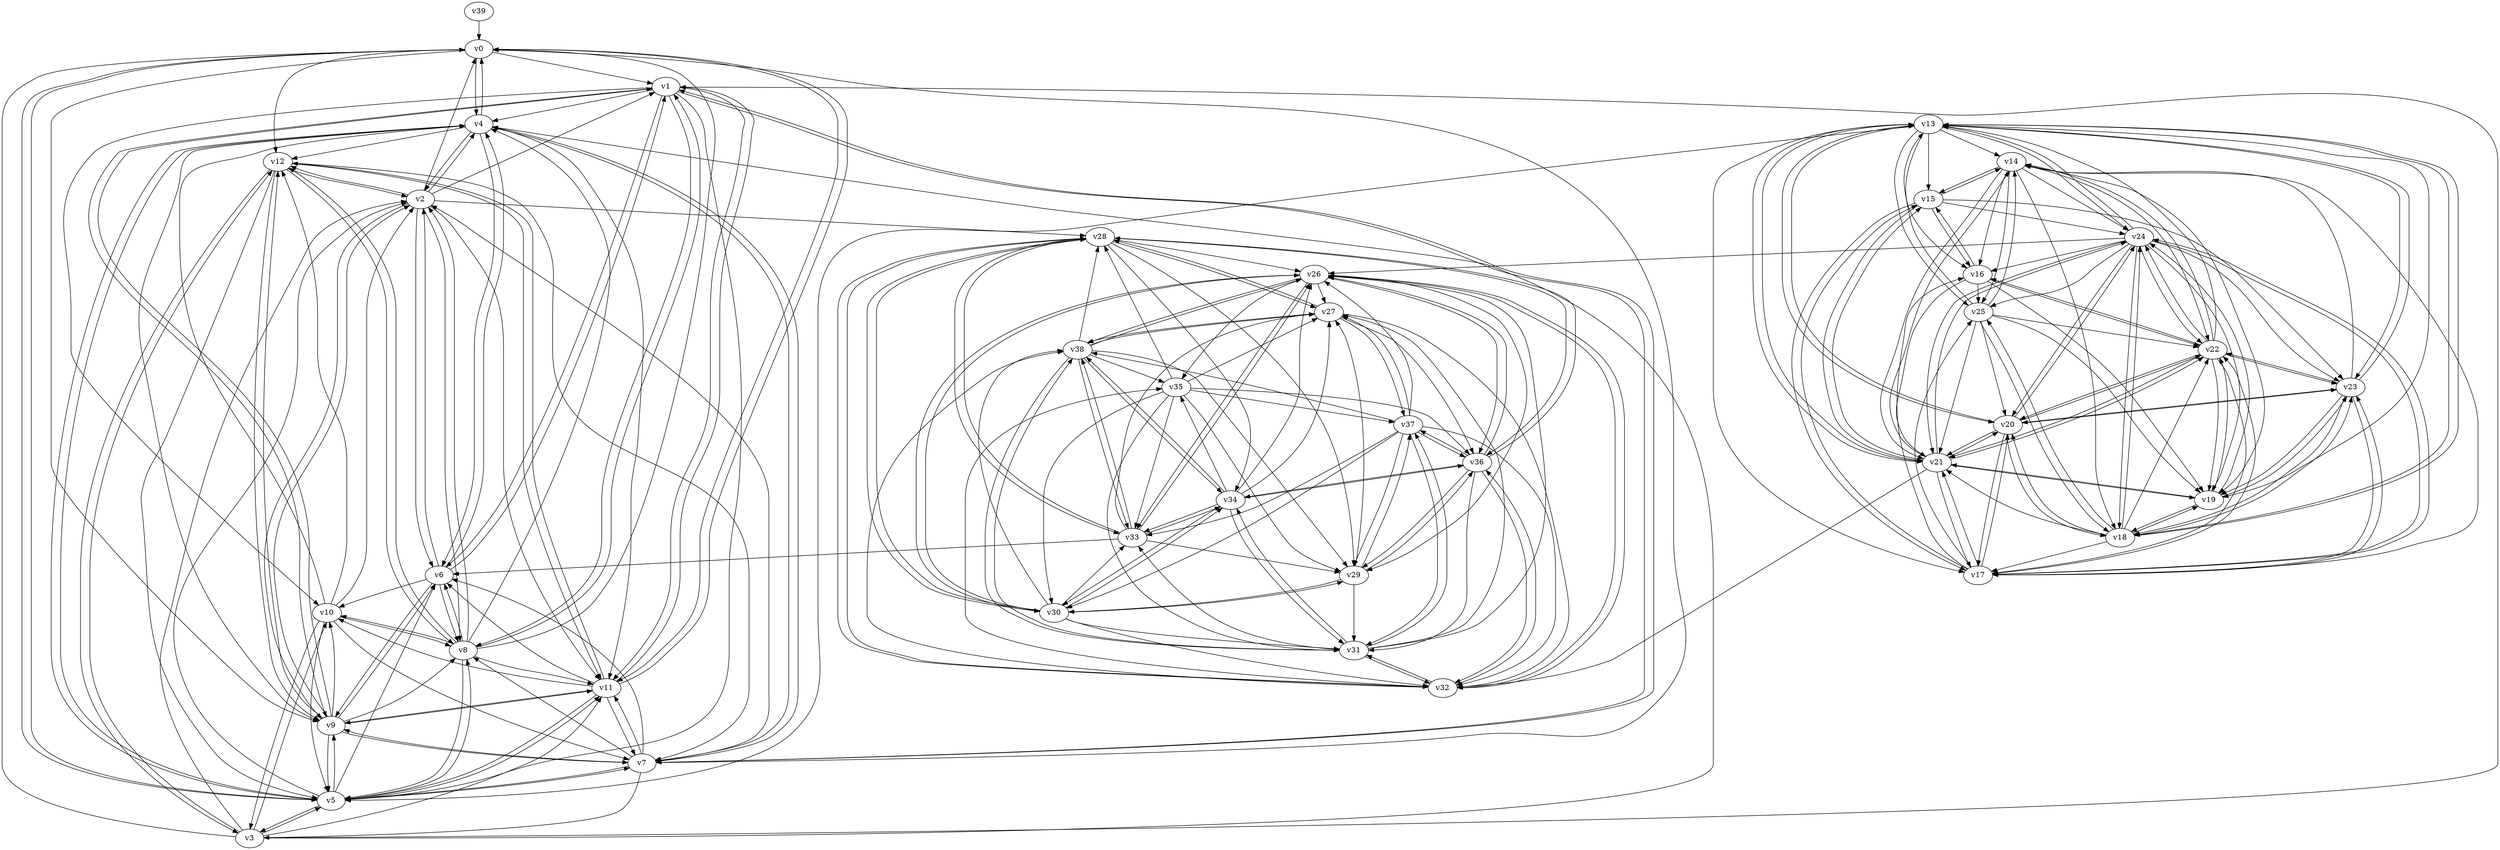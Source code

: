 digraph buchi_test050 {
    v0 [name="v0", player=0, priority=0];
    v1 [name="v1", player=1, priority=1];
    v2 [name="v2", player=1, priority=0];
    v3 [name="v3", player=1, priority=0];
    v4 [name="v4", player=0, priority=0];
    v5 [name="v5", player=0, priority=1];
    v6 [name="v6", player=1, priority=1];
    v7 [name="v7", player=0, priority=1];
    v8 [name="v8", player=0, priority=1];
    v9 [name="v9", player=1, priority=1];
    v10 [name="v10", player=0, priority=0];
    v11 [name="v11", player=0, priority=1];
    v12 [name="v12", player=1, priority=1];
    v13 [name="v13", player=0, priority=1];
    v14 [name="v14", player=1, priority=0];
    v15 [name="v15", player=1, priority=1];
    v16 [name="v16", player=0, priority=0];
    v17 [name="v17", player=1, priority=0];
    v18 [name="v18", player=1, priority=0];
    v19 [name="v19", player=1, priority=1];
    v20 [name="v20", player=1, priority=1];
    v21 [name="v21", player=1, priority=1];
    v22 [name="v22", player=1, priority=1];
    v23 [name="v23", player=1, priority=1];
    v24 [name="v24", player=1, priority=1];
    v25 [name="v25", player=0, priority=0];
    v26 [name="v26", player=0, priority=0];
    v27 [name="v27", player=0, priority=1];
    v28 [name="v28", player=0, priority=1];
    v29 [name="v29", player=0, priority=0];
    v30 [name="v30", player=1, priority=0];
    v31 [name="v31", player=0, priority=0];
    v32 [name="v32", player=0, priority=1];
    v33 [name="v33", player=0, priority=1];
    v34 [name="v34", player=1, priority=0];
    v35 [name="v35", player=0, priority=0];
    v36 [name="v36", player=1, priority=0];
    v37 [name="v37", player=1, priority=1];
    v38 [name="v38", player=0, priority=0];
    v39 [name="v39", player=1, priority=1];
    v15 -> v21;
    v4 -> v0;
    v18 -> v17;
    v26 -> v30;
    v35 -> v33;
    v8 -> v0;
    v22 -> v17;
    v9 -> v8;
    v0 -> v5;
    v11 -> v5;
    v14 -> v22;
    v17 -> v21;
    v19 -> v18;
    v31 -> v38;
    v2 -> v11;
    v28 -> v30;
    v33 -> v27;
    v37 -> v33;
    v6 -> v2;
    v7 -> v1;
    v13 -> v17;
    v15 -> v14;
    v24 -> v17;
    v33 -> v29;
    v24 -> v26;
    v15 -> v23;
    v16 -> v22;
    v4 -> v2;
    v18 -> v19;
    v26 -> v32;
    v33 -> v38;
    v5 -> v3;
    v8 -> v2;
    v20 -> v22;
    v9 -> v1;
    v14 -> v15;
    v17 -> v14;
    v8 -> v11;
    v22 -> v19;
    v9 -> v10;
    v11 -> v7;
    v2 -> v4;
    v14 -> v24;
    v17 -> v23;
    v34 -> v30;
    v37 -> v26;
    v1 -> v8;
    v6 -> v4;
    v7 -> v3;
    v13 -> v19;
    v15 -> v16;
    v24 -> v19;
    v16 -> v15;
    v25 -> v18;
    v27 -> v36;
    v35 -> v28;
    v18 -> v21;
    v35 -> v37;
    v32 -> v28;
    v29 -> v27;
    v20 -> v24;
    v8 -> v4;
    v22 -> v21;
    v23 -> v20;
    v11 -> v0;
    v17 -> v16;
    v29 -> v36;
    v31 -> v33;
    v9 -> v12;
    v0 -> v9;
    v11 -> v9;
    v21 -> v32;
    v33 -> v6;
    v1 -> v10;
    v7 -> v5;
    v13 -> v21;
    v24 -> v21;
    v25 -> v20;
    v27 -> v38;
    v30 -> v34;
    v35 -> v30;
    v18 -> v23;
    v3 -> v1;
    v20 -> v17;
    v22 -> v14;
    v23 -> v13;
    v3 -> v10;
    v5 -> v7;
    v22 -> v23;
    v31 -> v26;
    v9 -> v5;
    v14 -> v19;
    v23 -> v22;
    v37 -> v30;
    v13 -> v5;
    v36 -> v34;
    v13 -> v14;
    v25 -> v13;
    v33 -> v26;
    v13 -> v23;
    v24 -> v23;
    v25 -> v22;
    v16 -> v19;
    v5 -> v0;
    v22 -> v16;
    v38 -> v34;
    v3 -> v12;
    v5 -> v9;
    v4 -> v11;
    v29 -> v31;
    v9 -> v7;
    v14 -> v21;
    v31 -> v37;
    v10 -> v8;
    v1 -> v5;
    v6 -> v1;
    v7 -> v0;
    v13 -> v16;
    v24 -> v16;
    v28 -> v32;
    v30 -> v29;
    v7 -> v9;
    v24 -> v25;
    v33 -> v28;
    v16 -> v21;
    v30 -> v38;
    v12 -> v8;
    v3 -> v5;
    v5 -> v2;
    v20 -> v21;
    v21 -> v20;
    v23 -> v17;
    v38 -> v27;
    v5 -> v11;
    v36 -> v29;
    v1 -> v7;
    v2 -> v6;
    v17 -> v25;
    v7 -> v2;
    v13 -> v18;
    v19 -> v22;
    v24 -> v18;
    v28 -> v34;
    v7 -> v11;
    v30 -> v31;
    v36 -> v31;
    v39 -> v0;
    v21 -> v13;
    v26 -> v27;
    v38 -> v29;
    v5 -> v4;
    v4 -> v6;
    v20 -> v23;
    v9 -> v2;
    v14 -> v16;
    v21 -> v22;
    v22 -> v20;
    v23 -> v19;
    v26 -> v36;
    v14 -> v25;
    v31 -> v32;
    v8 -> v6;
    v10 -> v3;
    v10 -> v12;
    v1 -> v9;
    v0 -> v11;
    v2 -> v8;
    v19 -> v24;
    v7 -> v4;
    v27 -> v28;
    v27 -> v37;
    v25 -> v19;
    v28 -> v27;
    v28 -> v36;
    v30 -> v33;
    v6 -> v8;
    v12 -> v3;
    v3 -> v0;
    v32 -> v36;
    v22 -> v13;
    v21 -> v15;
    v26 -> v29;
    v38 -> v31;
    v5 -> v6;
    v18 -> v25;
    v21 -> v24;
    v26 -> v38;
    v14 -> v18;
    v29 -> v37;
    v34 -> v27;
    v10 -> v5;
    v0 -> v4;
    v2 -> v1;
    v17 -> v20;
    v34 -> v36;
    v1 -> v11;
    v37 -> v32;
    v28 -> v29;
    v30 -> v26;
    v25 -> v21;
    v2 -> v28;
    v6 -> v10;
    v13 -> v25;
    v12 -> v5;
    v3 -> v2;
    v20 -> v18;
    v32 -> v38;
    v21 -> v17;
    v23 -> v14;
    v3 -> v11;
    v29 -> v30;
    v38 -> v33;
    v8 -> v1;
    v8 -> v10;
    v10 -> v7;
    v1 -> v4;
    v11 -> v6;
    v17 -> v22;
    v34 -> v38;
    v36 -> v26;
    v27 -> v32;
    v2 -> v12;
    v25 -> v14;
    v30 -> v28;
    v32 -> v31;
    v35 -> v27;
    v12 -> v7;
    v3 -> v4;
    v15 -> v24;
    v18 -> v20;
    v21 -> v19;
    v26 -> v33;
    v35 -> v36;
    v38 -> v26;
    v4 -> v12;
    v38 -> v35;
    v17 -> v15;
    v8 -> v12;
    v34 -> v31;
    v1 -> v6;
    v9 -> v11;
    v17 -> v24;
    v19 -> v21;
    v36 -> v28;
    v36 -> v37;
    v37 -> v27;
    v28 -> v33;
    v37 -> v36;
    v13 -> v20;
    v15 -> v17;
    v24 -> v20;
    v20 -> v13;
    v18 -> v13;
    v35 -> v29;
    v12 -> v9;
    v38 -> v28;
    v16 -> v25;
    v4 -> v5;
    v18 -> v22;
    v23 -> v18;
    v26 -> v35;
    v8 -> v5;
    v10 -> v2;
    v9 -> v4;
    v0 -> v1;
    v11 -> v1;
    v31 -> v34;
    v34 -> v33;
    v11 -> v10;
    v28 -> v26;
    v19 -> v23;
    v37 -> v29;
    v37 -> v38;
    v30 -> v32;
    v24 -> v13;
    v32 -> v26;
    v7 -> v6;
    v24 -> v22;
    v12 -> v2;
    v32 -> v35;
    v33 -> v34;
    v21 -> v14;
    v12 -> v11;
    v35 -> v31;
    v4 -> v7;
    v18 -> v24;
    v5 -> v8;
    v22 -> v24;
    v10 -> v4;
    v9 -> v6;
    v31 -> v27;
    v2 -> v0;
    v34 -> v26;
    v34 -> v35;
    v36 -> v32;
    v0 -> v12;
    v2 -> v9;
    v11 -> v12;
    v37 -> v31;
    v13 -> v15;
    v6 -> v9;
    v7 -> v8;
    v13 -> v24;
}
